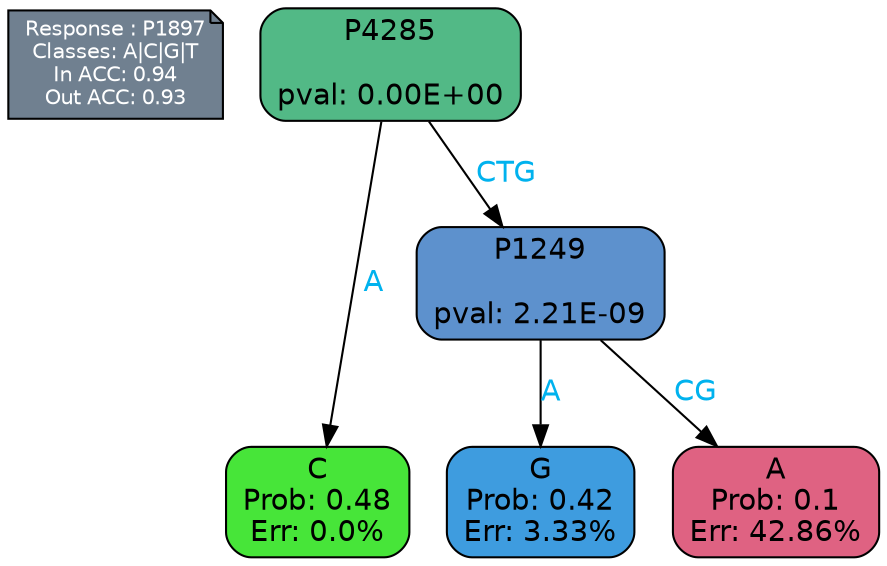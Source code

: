 digraph Tree {
node [shape=box, style="filled, rounded", color="black", fontname=helvetica] ;
graph [ranksep=equally, splines=polylines, bgcolor=transparent, dpi=600] ;
edge [fontname=helvetica] ;
LEGEND [label="Response : P1897
Classes: A|C|G|T
In ACC: 0.94
Out ACC: 0.93
",shape=note,align=left,style=filled,fillcolor="slategray",fontcolor="white",fontsize=10];1 [label="P4285

pval: 0.00E+00", fillcolor="#52b986"] ;
2 [label="C
Prob: 0.48
Err: 0.0%", fillcolor="#47e539"] ;
3 [label="P1249

pval: 2.21E-09", fillcolor="#5d91cd"] ;
4 [label="G
Prob: 0.42
Err: 3.33%", fillcolor="#3e9cdf"] ;
5 [label="A
Prob: 0.1
Err: 42.86%", fillcolor="#df6282"] ;
1 -> 2 [label="A",fontcolor=deepskyblue2] ;
1 -> 3 [label="CTG",fontcolor=deepskyblue2] ;
3 -> 4 [label="A",fontcolor=deepskyblue2] ;
3 -> 5 [label="CG",fontcolor=deepskyblue2] ;
{rank = same; 2;4;5;}{rank = same; LEGEND;1;}}